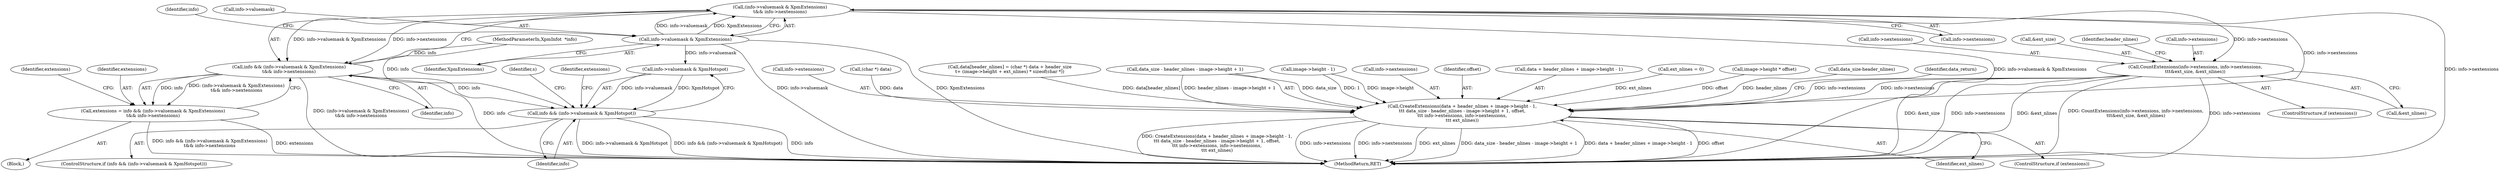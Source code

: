 digraph "1_libXpm_d1167418f0fd02a27f617ec5afd6db053afbe185@pointer" {
"1000155" [label="(Call,(info->valuemask & XpmExtensions)\n\t&& info->nextensions)"];
"1000156" [label="(Call,info->valuemask & XpmExtensions)"];
"1000153" [label="(Call,info && (info->valuemask & XpmExtensions)\n\t&& info->nextensions)"];
"1000151" [label="(Call,extensions = info && (info->valuemask & XpmExtensions)\n\t&& info->nextensions)"];
"1000250" [label="(Call,info && (info->valuemask & XpmHotspot))"];
"1000166" [label="(Call,CountExtensions(info->extensions, info->nextensions,\n\t\t\t&ext_size, &ext_nlines))"];
"1000533" [label="(Call,CreateExtensions(data + header_nlines + image->height - 1,\n\t\t\t data_size - header_nlines - image->height + 1, offset,\n\t\t\t info->extensions, info->nextensions,\n\t\t\t ext_nlines))"];
"1000165" [label="(Identifier,extensions)"];
"1000531" [label="(ControlStructure,if (extensions))"];
"1000164" [label="(ControlStructure,if (extensions))"];
"1000592" [label="(MethodReturn,RET)"];
"1000116" [label="(MethodParameterIn,XpmInfo\t  *info)"];
"1000251" [label="(Identifier,info)"];
"1000559" [label="(Identifier,ext_nlines)"];
"1000403" [label="(Call,image->height * offset)"];
"1000170" [label="(Call,info->nextensions)"];
"1000513" [label="(Call,data_size-header_nlines)"];
"1000562" [label="(Identifier,data_return)"];
"1000166" [label="(Call,CountExtensions(info->extensions, info->nextensions,\n\t\t\t&ext_size, &ext_nlines))"];
"1000152" [label="(Identifier,extensions)"];
"1000553" [label="(Call,info->extensions)"];
"1000160" [label="(Identifier,XpmExtensions)"];
"1000173" [label="(Call,&ext_size)"];
"1000496" [label="(Call,(char *) data)"];
"1000252" [label="(Call,info->valuemask & XpmHotspot)"];
"1000249" [label="(ControlStructure,if (info && (info->valuemask & XpmHotspot)))"];
"1000154" [label="(Identifier,info)"];
"1000491" [label="(Call,data[header_nlines] = (char *) data + header_size\n\t+ (image->height + ext_nlines) * sizeof(char *))"];
"1000151" [label="(Call,extensions = info && (info->valuemask & XpmExtensions)\n\t&& info->nextensions)"];
"1000543" [label="(Call,data_size - header_nlines - image->height + 1)"];
"1000178" [label="(Identifier,header_nlines)"];
"1000167" [label="(Call,info->extensions)"];
"1000162" [label="(Identifier,info)"];
"1000153" [label="(Call,info && (info->valuemask & XpmExtensions)\n\t&& info->nextensions)"];
"1000533" [label="(Call,CreateExtensions(data + header_nlines + image->height - 1,\n\t\t\t data_size - header_nlines - image->height + 1, offset,\n\t\t\t info->extensions, info->nextensions,\n\t\t\t ext_nlines))"];
"1000538" [label="(Call,image->height - 1)"];
"1000556" [label="(Call,info->nextensions)"];
"1000552" [label="(Identifier,offset)"];
"1000155" [label="(Call,(info->valuemask & XpmExtensions)\n\t&& info->nextensions)"];
"1000161" [label="(Call,info->nextensions)"];
"1000157" [label="(Call,info->valuemask)"];
"1000156" [label="(Call,info->valuemask & XpmExtensions)"];
"1000259" [label="(Identifier,s)"];
"1000175" [label="(Call,&ext_nlines)"];
"1000534" [label="(Call,data + header_nlines + image->height - 1)"];
"1000141" [label="(Call,ext_nlines = 0)"];
"1000250" [label="(Call,info && (info->valuemask & XpmHotspot))"];
"1000117" [label="(Block,)"];
"1000272" [label="(Identifier,extensions)"];
"1000155" -> "1000153"  [label="AST: "];
"1000155" -> "1000156"  [label="CFG: "];
"1000155" -> "1000161"  [label="CFG: "];
"1000156" -> "1000155"  [label="AST: "];
"1000161" -> "1000155"  [label="AST: "];
"1000153" -> "1000155"  [label="CFG: "];
"1000155" -> "1000592"  [label="DDG: info->valuemask & XpmExtensions"];
"1000155" -> "1000592"  [label="DDG: info->nextensions"];
"1000155" -> "1000153"  [label="DDG: info->valuemask & XpmExtensions"];
"1000155" -> "1000153"  [label="DDG: info->nextensions"];
"1000156" -> "1000155"  [label="DDG: info->valuemask"];
"1000156" -> "1000155"  [label="DDG: XpmExtensions"];
"1000155" -> "1000166"  [label="DDG: info->nextensions"];
"1000155" -> "1000533"  [label="DDG: info->nextensions"];
"1000156" -> "1000160"  [label="CFG: "];
"1000157" -> "1000156"  [label="AST: "];
"1000160" -> "1000156"  [label="AST: "];
"1000162" -> "1000156"  [label="CFG: "];
"1000156" -> "1000592"  [label="DDG: info->valuemask"];
"1000156" -> "1000592"  [label="DDG: XpmExtensions"];
"1000156" -> "1000252"  [label="DDG: info->valuemask"];
"1000153" -> "1000151"  [label="AST: "];
"1000153" -> "1000154"  [label="CFG: "];
"1000154" -> "1000153"  [label="AST: "];
"1000151" -> "1000153"  [label="CFG: "];
"1000153" -> "1000592"  [label="DDG: (info->valuemask & XpmExtensions)\n\t&& info->nextensions"];
"1000153" -> "1000592"  [label="DDG: info"];
"1000153" -> "1000151"  [label="DDG: info"];
"1000153" -> "1000151"  [label="DDG: (info->valuemask & XpmExtensions)\n\t&& info->nextensions"];
"1000116" -> "1000153"  [label="DDG: info"];
"1000153" -> "1000250"  [label="DDG: info"];
"1000151" -> "1000117"  [label="AST: "];
"1000152" -> "1000151"  [label="AST: "];
"1000165" -> "1000151"  [label="CFG: "];
"1000151" -> "1000592"  [label="DDG: extensions"];
"1000151" -> "1000592"  [label="DDG: info && (info->valuemask & XpmExtensions)\n\t&& info->nextensions"];
"1000250" -> "1000249"  [label="AST: "];
"1000250" -> "1000251"  [label="CFG: "];
"1000250" -> "1000252"  [label="CFG: "];
"1000251" -> "1000250"  [label="AST: "];
"1000252" -> "1000250"  [label="AST: "];
"1000259" -> "1000250"  [label="CFG: "];
"1000272" -> "1000250"  [label="CFG: "];
"1000250" -> "1000592"  [label="DDG: info"];
"1000250" -> "1000592"  [label="DDG: info->valuemask & XpmHotspot"];
"1000250" -> "1000592"  [label="DDG: info && (info->valuemask & XpmHotspot)"];
"1000116" -> "1000250"  [label="DDG: info"];
"1000252" -> "1000250"  [label="DDG: info->valuemask"];
"1000252" -> "1000250"  [label="DDG: XpmHotspot"];
"1000166" -> "1000164"  [label="AST: "];
"1000166" -> "1000175"  [label="CFG: "];
"1000167" -> "1000166"  [label="AST: "];
"1000170" -> "1000166"  [label="AST: "];
"1000173" -> "1000166"  [label="AST: "];
"1000175" -> "1000166"  [label="AST: "];
"1000178" -> "1000166"  [label="CFG: "];
"1000166" -> "1000592"  [label="DDG: CountExtensions(info->extensions, info->nextensions,\n\t\t\t&ext_size, &ext_nlines)"];
"1000166" -> "1000592"  [label="DDG: info->extensions"];
"1000166" -> "1000592"  [label="DDG: &ext_size"];
"1000166" -> "1000592"  [label="DDG: info->nextensions"];
"1000166" -> "1000592"  [label="DDG: &ext_nlines"];
"1000166" -> "1000533"  [label="DDG: info->extensions"];
"1000166" -> "1000533"  [label="DDG: info->nextensions"];
"1000533" -> "1000531"  [label="AST: "];
"1000533" -> "1000559"  [label="CFG: "];
"1000534" -> "1000533"  [label="AST: "];
"1000543" -> "1000533"  [label="AST: "];
"1000552" -> "1000533"  [label="AST: "];
"1000553" -> "1000533"  [label="AST: "];
"1000556" -> "1000533"  [label="AST: "];
"1000559" -> "1000533"  [label="AST: "];
"1000562" -> "1000533"  [label="CFG: "];
"1000533" -> "1000592"  [label="DDG: CreateExtensions(data + header_nlines + image->height - 1,\n\t\t\t data_size - header_nlines - image->height + 1, offset,\n\t\t\t info->extensions, info->nextensions,\n\t\t\t ext_nlines)"];
"1000533" -> "1000592"  [label="DDG: info->extensions"];
"1000533" -> "1000592"  [label="DDG: info->nextensions"];
"1000533" -> "1000592"  [label="DDG: ext_nlines"];
"1000533" -> "1000592"  [label="DDG: data_size - header_nlines - image->height + 1"];
"1000533" -> "1000592"  [label="DDG: data + header_nlines + image->height - 1"];
"1000533" -> "1000592"  [label="DDG: offset"];
"1000491" -> "1000533"  [label="DDG: data[header_nlines]"];
"1000496" -> "1000533"  [label="DDG: data"];
"1000513" -> "1000533"  [label="DDG: header_nlines"];
"1000538" -> "1000533"  [label="DDG: image->height"];
"1000538" -> "1000533"  [label="DDG: 1"];
"1000543" -> "1000533"  [label="DDG: data_size"];
"1000543" -> "1000533"  [label="DDG: header_nlines - image->height + 1"];
"1000403" -> "1000533"  [label="DDG: offset"];
"1000141" -> "1000533"  [label="DDG: ext_nlines"];
}
